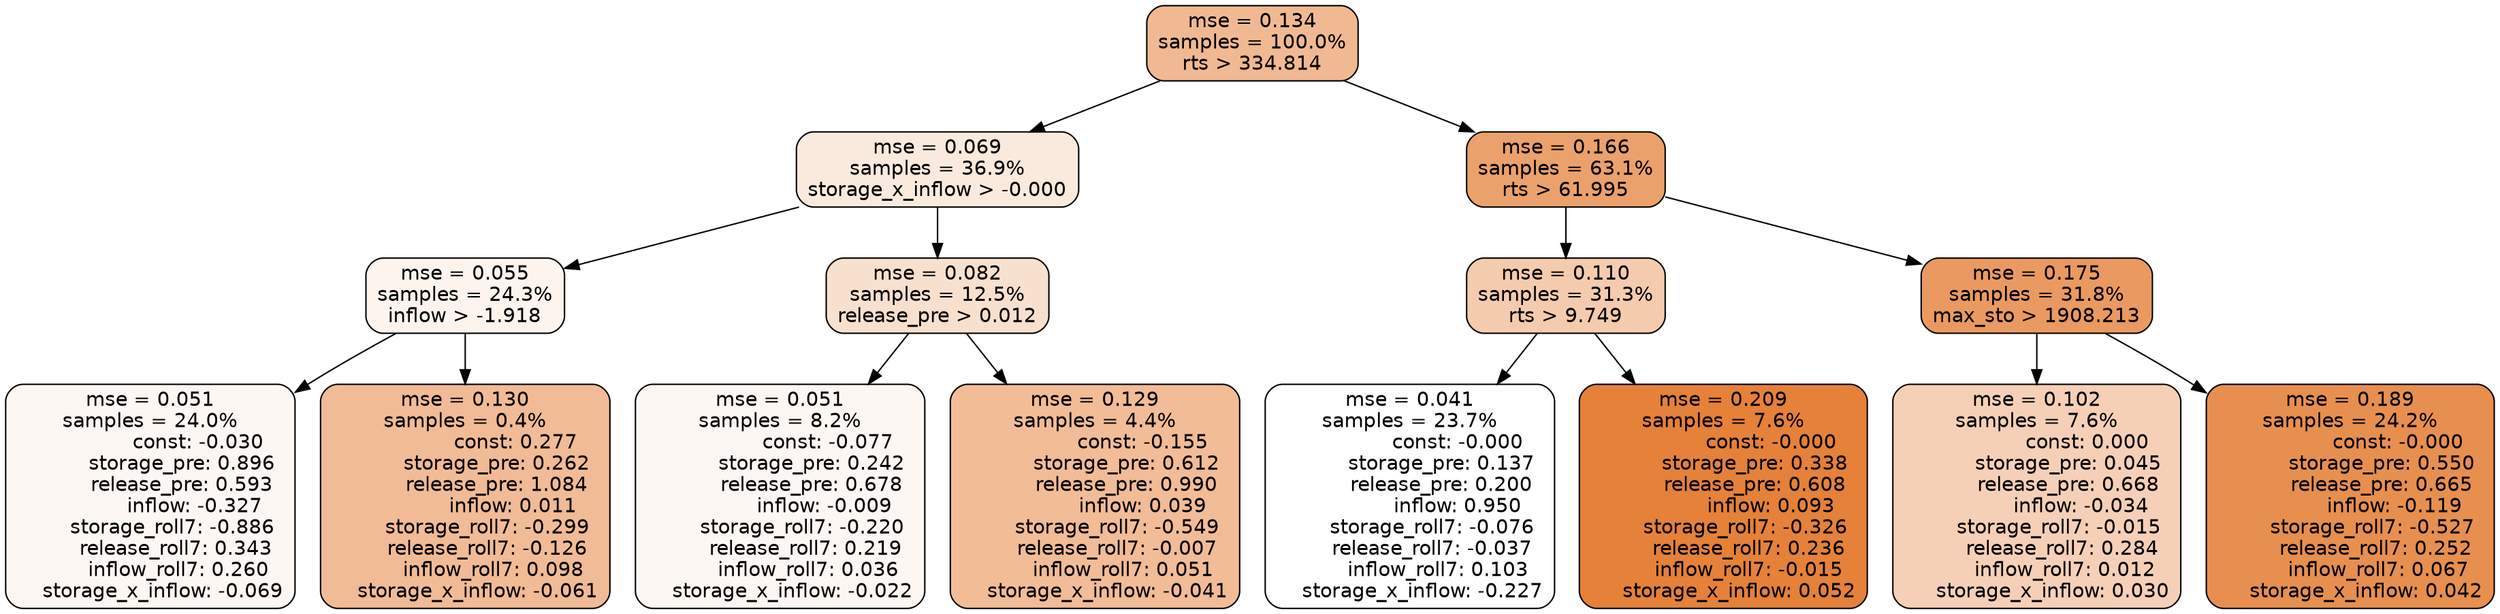 digraph tree {
node [shape=rectangle, style="filled, rounded", color="black", fontname=helvetica] ;
edge [fontname=helvetica] ;
	"0" [label="mse = 0.134
samples = 100.0%
rts > 334.814", fillcolor="#f0b991"]
	"8" [label="mse = 0.069
samples = 36.9%
storage_x_inflow > -0.000", fillcolor="#faeade"]
	"1" [label="mse = 0.166
samples = 63.1%
rts > 61.995", fillcolor="#eba16b"]
	"9" [label="mse = 0.055
samples = 24.3%
inflow > -1.918", fillcolor="#fcf4ed"]
	"12" [label="mse = 0.082
samples = 12.5%
release_pre > 0.012", fillcolor="#f8e0ce"]
	"2" [label="mse = 0.110
samples = 31.3%
rts > 9.749", fillcolor="#f4cbad"]
	"5" [label="mse = 0.175
samples = 31.8%
max_sto > 1908.213", fillcolor="#ea9a60"]
	"11" [label="mse = 0.051
samples = 24.0%
               const: -0.030
          storage_pre: 0.896
          release_pre: 0.593
              inflow: -0.327
       storage_roll7: -0.886
        release_roll7: 0.343
         inflow_roll7: 0.260
    storage_x_inflow: -0.069", fillcolor="#fdf7f3"]
	"10" [label="mse = 0.130
samples = 0.4%
                const: 0.277
          storage_pre: 0.262
          release_pre: 1.084
               inflow: 0.011
       storage_roll7: -0.299
       release_roll7: -0.126
         inflow_roll7: 0.098
    storage_x_inflow: -0.061", fillcolor="#f1bb95"]
	"13" [label="mse = 0.051
samples = 8.2%
               const: -0.077
          storage_pre: 0.242
          release_pre: 0.678
              inflow: -0.009
       storage_roll7: -0.220
        release_roll7: 0.219
         inflow_roll7: 0.036
    storage_x_inflow: -0.022", fillcolor="#fdf7f3"]
	"14" [label="mse = 0.129
samples = 4.4%
               const: -0.155
          storage_pre: 0.612
          release_pre: 0.990
               inflow: 0.039
       storage_roll7: -0.549
       release_roll7: -0.007
         inflow_roll7: 0.051
    storage_x_inflow: -0.041", fillcolor="#f1bc96"]
	"3" [label="mse = 0.041
samples = 23.7%
               const: -0.000
          storage_pre: 0.137
          release_pre: 0.200
               inflow: 0.950
       storage_roll7: -0.076
       release_roll7: -0.037
         inflow_roll7: 0.103
    storage_x_inflow: -0.227", fillcolor="#ffffff"]
	"4" [label="mse = 0.209
samples = 7.6%
               const: -0.000
          storage_pre: 0.338
          release_pre: 0.608
               inflow: 0.093
       storage_roll7: -0.326
        release_roll7: 0.236
        inflow_roll7: -0.015
     storage_x_inflow: 0.052", fillcolor="#e58139"]
	"7" [label="mse = 0.102
samples = 7.6%
                const: 0.000
          storage_pre: 0.045
          release_pre: 0.668
              inflow: -0.034
       storage_roll7: -0.015
        release_roll7: 0.284
         inflow_roll7: 0.012
     storage_x_inflow: 0.030", fillcolor="#f5d0b6"]
	"6" [label="mse = 0.189
samples = 24.2%
               const: -0.000
          storage_pre: 0.550
          release_pre: 0.665
              inflow: -0.119
       storage_roll7: -0.527
        release_roll7: 0.252
         inflow_roll7: 0.067
     storage_x_inflow: 0.042", fillcolor="#e78f4f"]

	"0" -> "1"
	"0" -> "8"
	"8" -> "9"
	"8" -> "12"
	"1" -> "2"
	"1" -> "5"
	"9" -> "10"
	"9" -> "11"
	"12" -> "13"
	"12" -> "14"
	"2" -> "3"
	"2" -> "4"
	"5" -> "6"
	"5" -> "7"
}